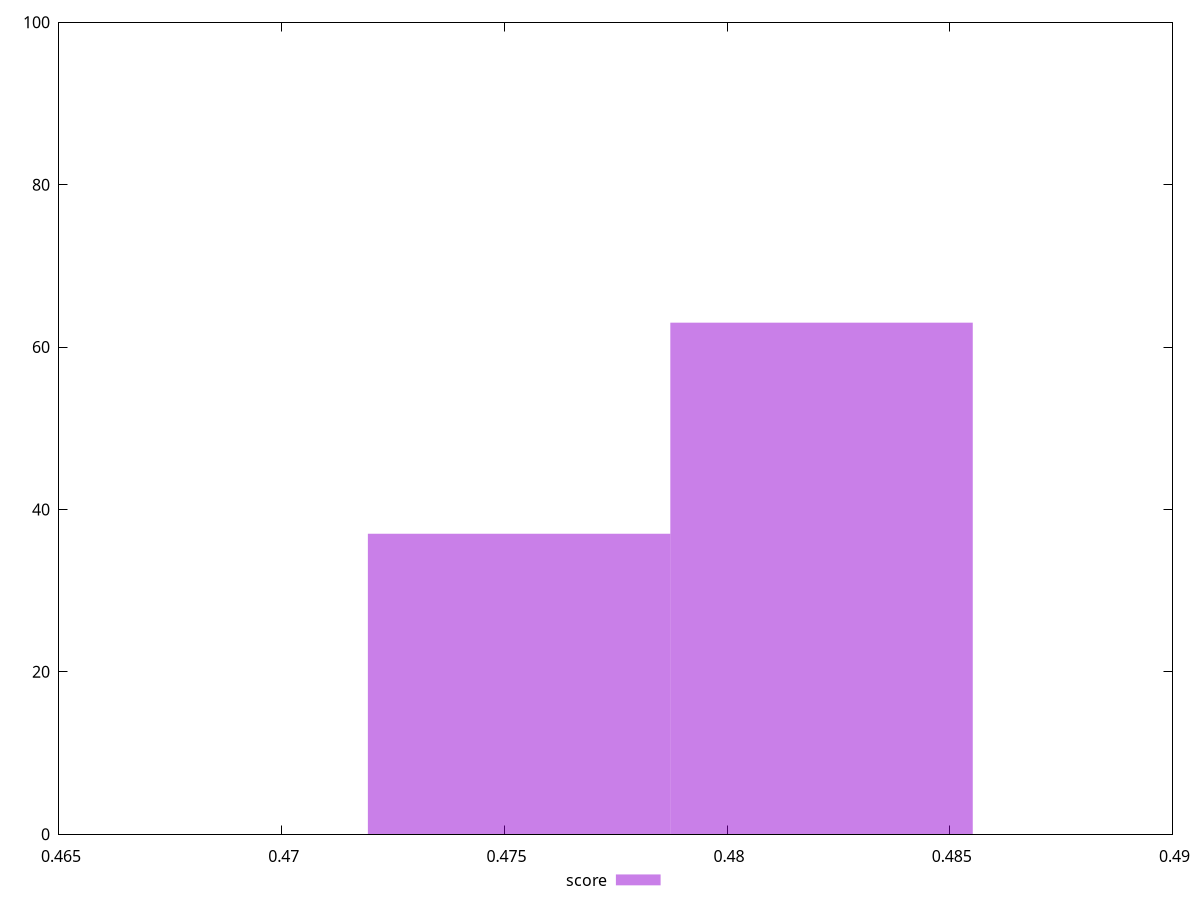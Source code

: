 reset
set terminal svg size 640, 490 enhanced background rgb 'white'
set output "reprap/render-blocking-resources/samples/pages+cached+nointeractive/score/histogram.svg"

$score <<EOF
0.47532992283727743 37
0.4821203503063814 63
EOF

set key outside below
set boxwidth 0.006790427469103963
set yrange [0:100]
set style fill transparent solid 0.5 noborder

plot \
  $score title "score" with boxes, \


reset